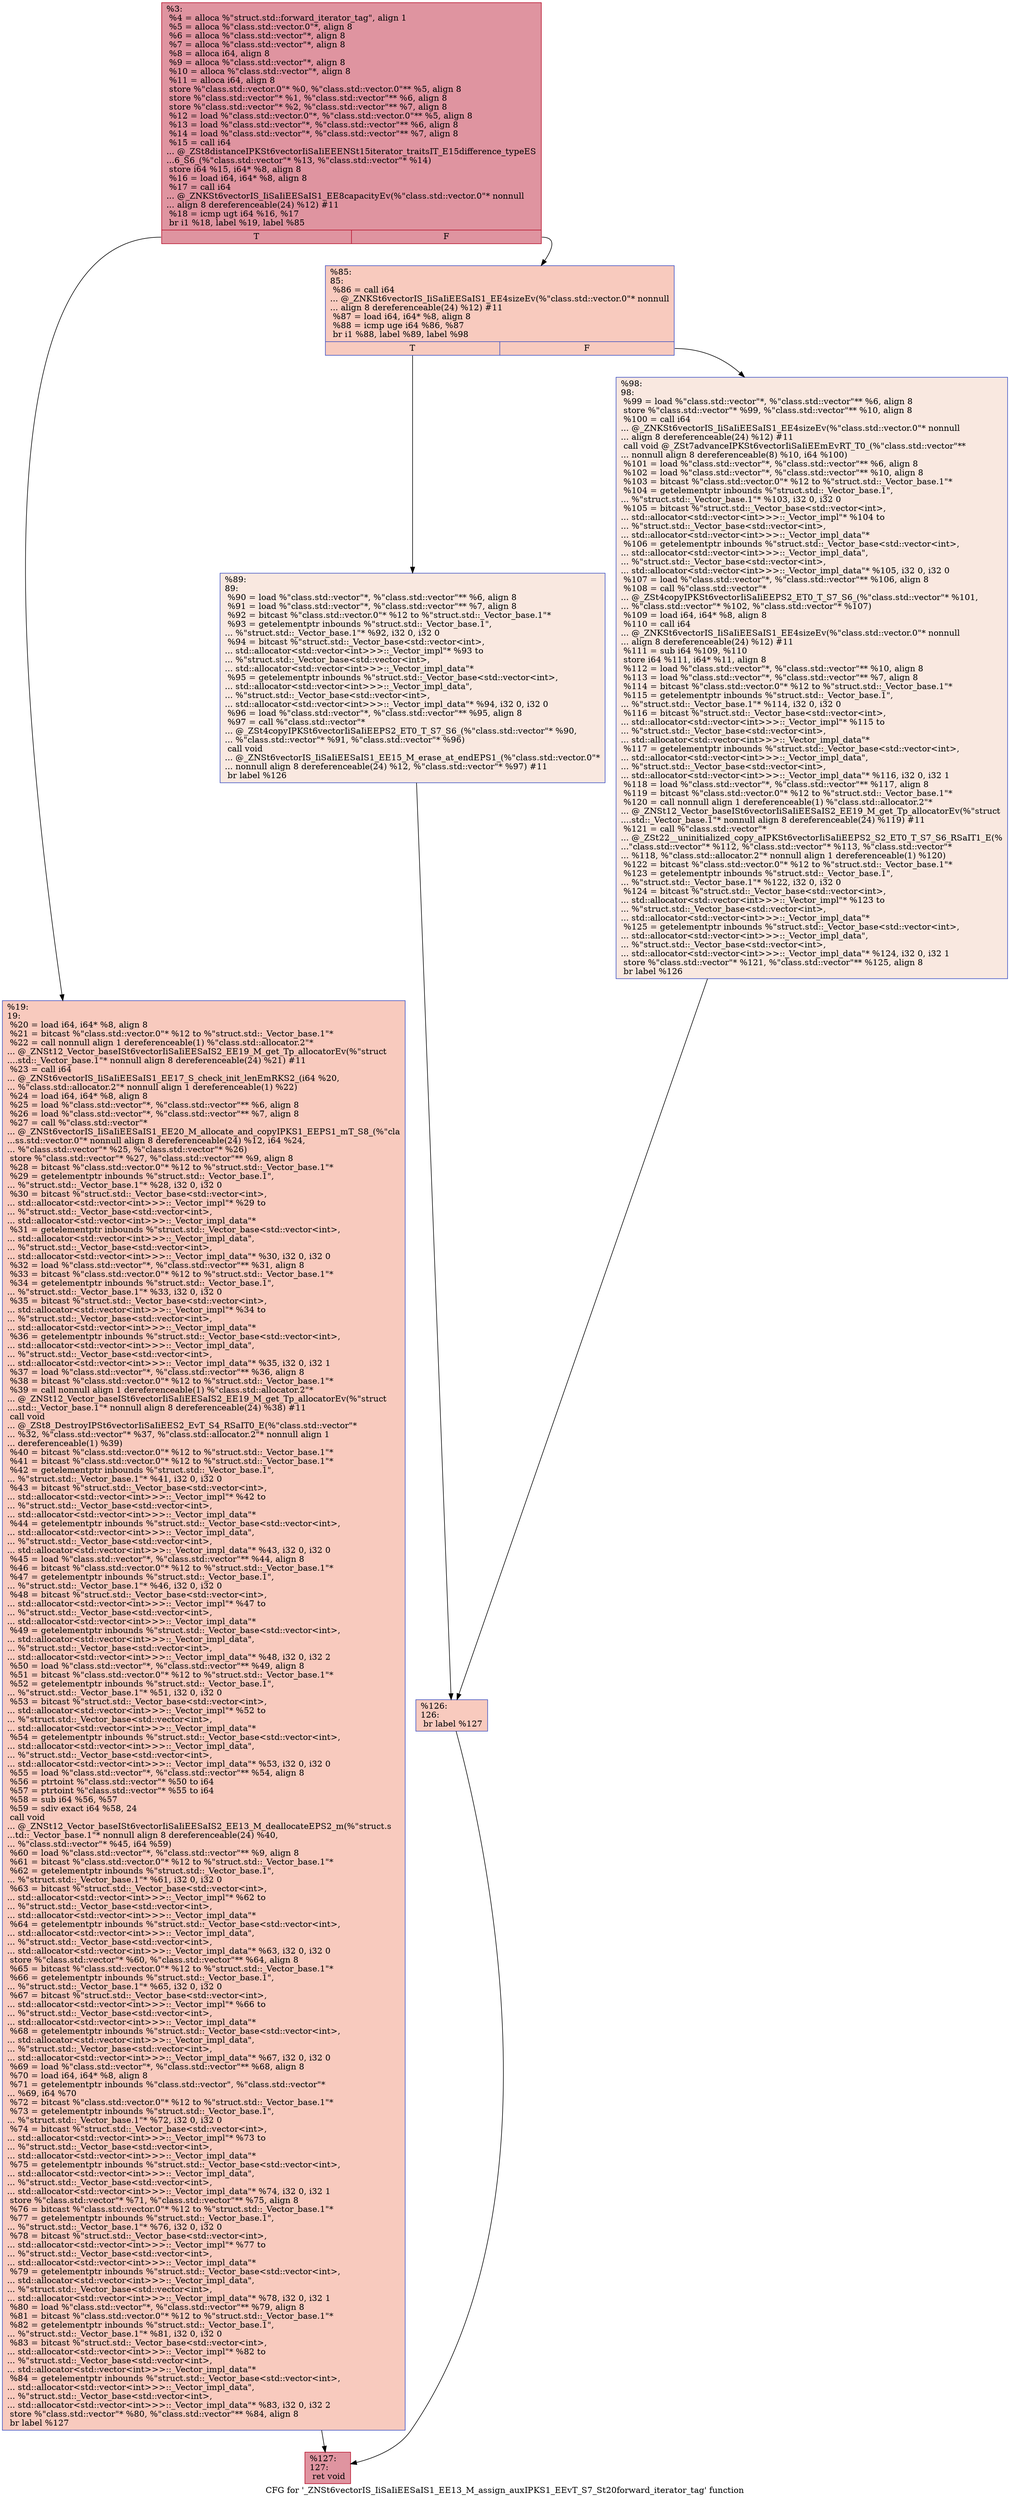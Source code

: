 digraph "CFG for '_ZNSt6vectorIS_IiSaIiEESaIS1_EE13_M_assign_auxIPKS1_EEvT_S7_St20forward_iterator_tag' function" {
	label="CFG for '_ZNSt6vectorIS_IiSaIiEESaIS1_EE13_M_assign_auxIPKS1_EEvT_S7_St20forward_iterator_tag' function";

	Node0x559aeab6da10 [shape=record,color="#b70d28ff", style=filled, fillcolor="#b70d2870",label="{%3:\l  %4 = alloca %\"struct.std::forward_iterator_tag\", align 1\l  %5 = alloca %\"class.std::vector.0\"*, align 8\l  %6 = alloca %\"class.std::vector\"*, align 8\l  %7 = alloca %\"class.std::vector\"*, align 8\l  %8 = alloca i64, align 8\l  %9 = alloca %\"class.std::vector\"*, align 8\l  %10 = alloca %\"class.std::vector\"*, align 8\l  %11 = alloca i64, align 8\l  store %\"class.std::vector.0\"* %0, %\"class.std::vector.0\"** %5, align 8\l  store %\"class.std::vector\"* %1, %\"class.std::vector\"** %6, align 8\l  store %\"class.std::vector\"* %2, %\"class.std::vector\"** %7, align 8\l  %12 = load %\"class.std::vector.0\"*, %\"class.std::vector.0\"** %5, align 8\l  %13 = load %\"class.std::vector\"*, %\"class.std::vector\"** %6, align 8\l  %14 = load %\"class.std::vector\"*, %\"class.std::vector\"** %7, align 8\l  %15 = call i64\l... @_ZSt8distanceIPKSt6vectorIiSaIiEEENSt15iterator_traitsIT_E15difference_typeES\l...6_S6_(%\"class.std::vector\"* %13, %\"class.std::vector\"* %14)\l  store i64 %15, i64* %8, align 8\l  %16 = load i64, i64* %8, align 8\l  %17 = call i64\l... @_ZNKSt6vectorIS_IiSaIiEESaIS1_EE8capacityEv(%\"class.std::vector.0\"* nonnull\l... align 8 dereferenceable(24) %12) #11\l  %18 = icmp ugt i64 %16, %17\l  br i1 %18, label %19, label %85\l|{<s0>T|<s1>F}}"];
	Node0x559aeab6da10:s0 -> Node0x559aeab6e3e0;
	Node0x559aeab6da10:s1 -> Node0x559aeab6e430;
	Node0x559aeab6e3e0 [shape=record,color="#3d50c3ff", style=filled, fillcolor="#ef886b70",label="{%19:\l19:                                               \l  %20 = load i64, i64* %8, align 8\l  %21 = bitcast %\"class.std::vector.0\"* %12 to %\"struct.std::_Vector_base.1\"*\l  %22 = call nonnull align 1 dereferenceable(1) %\"class.std::allocator.2\"*\l... @_ZNSt12_Vector_baseISt6vectorIiSaIiEESaIS2_EE19_M_get_Tp_allocatorEv(%\"struct\l....std::_Vector_base.1\"* nonnull align 8 dereferenceable(24) %21) #11\l  %23 = call i64\l... @_ZNSt6vectorIS_IiSaIiEESaIS1_EE17_S_check_init_lenEmRKS2_(i64 %20,\l... %\"class.std::allocator.2\"* nonnull align 1 dereferenceable(1) %22)\l  %24 = load i64, i64* %8, align 8\l  %25 = load %\"class.std::vector\"*, %\"class.std::vector\"** %6, align 8\l  %26 = load %\"class.std::vector\"*, %\"class.std::vector\"** %7, align 8\l  %27 = call %\"class.std::vector\"*\l... @_ZNSt6vectorIS_IiSaIiEESaIS1_EE20_M_allocate_and_copyIPKS1_EEPS1_mT_S8_(%\"cla\l...ss.std::vector.0\"* nonnull align 8 dereferenceable(24) %12, i64 %24,\l... %\"class.std::vector\"* %25, %\"class.std::vector\"* %26)\l  store %\"class.std::vector\"* %27, %\"class.std::vector\"** %9, align 8\l  %28 = bitcast %\"class.std::vector.0\"* %12 to %\"struct.std::_Vector_base.1\"*\l  %29 = getelementptr inbounds %\"struct.std::_Vector_base.1\",\l... %\"struct.std::_Vector_base.1\"* %28, i32 0, i32 0\l  %30 = bitcast %\"struct.std::_Vector_base\<std::vector\<int\>,\l... std::allocator\<std::vector\<int\>\>\>::_Vector_impl\"* %29 to\l... %\"struct.std::_Vector_base\<std::vector\<int\>,\l... std::allocator\<std::vector\<int\>\>\>::_Vector_impl_data\"*\l  %31 = getelementptr inbounds %\"struct.std::_Vector_base\<std::vector\<int\>,\l... std::allocator\<std::vector\<int\>\>\>::_Vector_impl_data\",\l... %\"struct.std::_Vector_base\<std::vector\<int\>,\l... std::allocator\<std::vector\<int\>\>\>::_Vector_impl_data\"* %30, i32 0, i32 0\l  %32 = load %\"class.std::vector\"*, %\"class.std::vector\"** %31, align 8\l  %33 = bitcast %\"class.std::vector.0\"* %12 to %\"struct.std::_Vector_base.1\"*\l  %34 = getelementptr inbounds %\"struct.std::_Vector_base.1\",\l... %\"struct.std::_Vector_base.1\"* %33, i32 0, i32 0\l  %35 = bitcast %\"struct.std::_Vector_base\<std::vector\<int\>,\l... std::allocator\<std::vector\<int\>\>\>::_Vector_impl\"* %34 to\l... %\"struct.std::_Vector_base\<std::vector\<int\>,\l... std::allocator\<std::vector\<int\>\>\>::_Vector_impl_data\"*\l  %36 = getelementptr inbounds %\"struct.std::_Vector_base\<std::vector\<int\>,\l... std::allocator\<std::vector\<int\>\>\>::_Vector_impl_data\",\l... %\"struct.std::_Vector_base\<std::vector\<int\>,\l... std::allocator\<std::vector\<int\>\>\>::_Vector_impl_data\"* %35, i32 0, i32 1\l  %37 = load %\"class.std::vector\"*, %\"class.std::vector\"** %36, align 8\l  %38 = bitcast %\"class.std::vector.0\"* %12 to %\"struct.std::_Vector_base.1\"*\l  %39 = call nonnull align 1 dereferenceable(1) %\"class.std::allocator.2\"*\l... @_ZNSt12_Vector_baseISt6vectorIiSaIiEESaIS2_EE19_M_get_Tp_allocatorEv(%\"struct\l....std::_Vector_base.1\"* nonnull align 8 dereferenceable(24) %38) #11\l  call void\l... @_ZSt8_DestroyIPSt6vectorIiSaIiEES2_EvT_S4_RSaIT0_E(%\"class.std::vector\"*\l... %32, %\"class.std::vector\"* %37, %\"class.std::allocator.2\"* nonnull align 1\l... dereferenceable(1) %39)\l  %40 = bitcast %\"class.std::vector.0\"* %12 to %\"struct.std::_Vector_base.1\"*\l  %41 = bitcast %\"class.std::vector.0\"* %12 to %\"struct.std::_Vector_base.1\"*\l  %42 = getelementptr inbounds %\"struct.std::_Vector_base.1\",\l... %\"struct.std::_Vector_base.1\"* %41, i32 0, i32 0\l  %43 = bitcast %\"struct.std::_Vector_base\<std::vector\<int\>,\l... std::allocator\<std::vector\<int\>\>\>::_Vector_impl\"* %42 to\l... %\"struct.std::_Vector_base\<std::vector\<int\>,\l... std::allocator\<std::vector\<int\>\>\>::_Vector_impl_data\"*\l  %44 = getelementptr inbounds %\"struct.std::_Vector_base\<std::vector\<int\>,\l... std::allocator\<std::vector\<int\>\>\>::_Vector_impl_data\",\l... %\"struct.std::_Vector_base\<std::vector\<int\>,\l... std::allocator\<std::vector\<int\>\>\>::_Vector_impl_data\"* %43, i32 0, i32 0\l  %45 = load %\"class.std::vector\"*, %\"class.std::vector\"** %44, align 8\l  %46 = bitcast %\"class.std::vector.0\"* %12 to %\"struct.std::_Vector_base.1\"*\l  %47 = getelementptr inbounds %\"struct.std::_Vector_base.1\",\l... %\"struct.std::_Vector_base.1\"* %46, i32 0, i32 0\l  %48 = bitcast %\"struct.std::_Vector_base\<std::vector\<int\>,\l... std::allocator\<std::vector\<int\>\>\>::_Vector_impl\"* %47 to\l... %\"struct.std::_Vector_base\<std::vector\<int\>,\l... std::allocator\<std::vector\<int\>\>\>::_Vector_impl_data\"*\l  %49 = getelementptr inbounds %\"struct.std::_Vector_base\<std::vector\<int\>,\l... std::allocator\<std::vector\<int\>\>\>::_Vector_impl_data\",\l... %\"struct.std::_Vector_base\<std::vector\<int\>,\l... std::allocator\<std::vector\<int\>\>\>::_Vector_impl_data\"* %48, i32 0, i32 2\l  %50 = load %\"class.std::vector\"*, %\"class.std::vector\"** %49, align 8\l  %51 = bitcast %\"class.std::vector.0\"* %12 to %\"struct.std::_Vector_base.1\"*\l  %52 = getelementptr inbounds %\"struct.std::_Vector_base.1\",\l... %\"struct.std::_Vector_base.1\"* %51, i32 0, i32 0\l  %53 = bitcast %\"struct.std::_Vector_base\<std::vector\<int\>,\l... std::allocator\<std::vector\<int\>\>\>::_Vector_impl\"* %52 to\l... %\"struct.std::_Vector_base\<std::vector\<int\>,\l... std::allocator\<std::vector\<int\>\>\>::_Vector_impl_data\"*\l  %54 = getelementptr inbounds %\"struct.std::_Vector_base\<std::vector\<int\>,\l... std::allocator\<std::vector\<int\>\>\>::_Vector_impl_data\",\l... %\"struct.std::_Vector_base\<std::vector\<int\>,\l... std::allocator\<std::vector\<int\>\>\>::_Vector_impl_data\"* %53, i32 0, i32 0\l  %55 = load %\"class.std::vector\"*, %\"class.std::vector\"** %54, align 8\l  %56 = ptrtoint %\"class.std::vector\"* %50 to i64\l  %57 = ptrtoint %\"class.std::vector\"* %55 to i64\l  %58 = sub i64 %56, %57\l  %59 = sdiv exact i64 %58, 24\l  call void\l... @_ZNSt12_Vector_baseISt6vectorIiSaIiEESaIS2_EE13_M_deallocateEPS2_m(%\"struct.s\l...td::_Vector_base.1\"* nonnull align 8 dereferenceable(24) %40,\l... %\"class.std::vector\"* %45, i64 %59)\l  %60 = load %\"class.std::vector\"*, %\"class.std::vector\"** %9, align 8\l  %61 = bitcast %\"class.std::vector.0\"* %12 to %\"struct.std::_Vector_base.1\"*\l  %62 = getelementptr inbounds %\"struct.std::_Vector_base.1\",\l... %\"struct.std::_Vector_base.1\"* %61, i32 0, i32 0\l  %63 = bitcast %\"struct.std::_Vector_base\<std::vector\<int\>,\l... std::allocator\<std::vector\<int\>\>\>::_Vector_impl\"* %62 to\l... %\"struct.std::_Vector_base\<std::vector\<int\>,\l... std::allocator\<std::vector\<int\>\>\>::_Vector_impl_data\"*\l  %64 = getelementptr inbounds %\"struct.std::_Vector_base\<std::vector\<int\>,\l... std::allocator\<std::vector\<int\>\>\>::_Vector_impl_data\",\l... %\"struct.std::_Vector_base\<std::vector\<int\>,\l... std::allocator\<std::vector\<int\>\>\>::_Vector_impl_data\"* %63, i32 0, i32 0\l  store %\"class.std::vector\"* %60, %\"class.std::vector\"** %64, align 8\l  %65 = bitcast %\"class.std::vector.0\"* %12 to %\"struct.std::_Vector_base.1\"*\l  %66 = getelementptr inbounds %\"struct.std::_Vector_base.1\",\l... %\"struct.std::_Vector_base.1\"* %65, i32 0, i32 0\l  %67 = bitcast %\"struct.std::_Vector_base\<std::vector\<int\>,\l... std::allocator\<std::vector\<int\>\>\>::_Vector_impl\"* %66 to\l... %\"struct.std::_Vector_base\<std::vector\<int\>,\l... std::allocator\<std::vector\<int\>\>\>::_Vector_impl_data\"*\l  %68 = getelementptr inbounds %\"struct.std::_Vector_base\<std::vector\<int\>,\l... std::allocator\<std::vector\<int\>\>\>::_Vector_impl_data\",\l... %\"struct.std::_Vector_base\<std::vector\<int\>,\l... std::allocator\<std::vector\<int\>\>\>::_Vector_impl_data\"* %67, i32 0, i32 0\l  %69 = load %\"class.std::vector\"*, %\"class.std::vector\"** %68, align 8\l  %70 = load i64, i64* %8, align 8\l  %71 = getelementptr inbounds %\"class.std::vector\", %\"class.std::vector\"*\l... %69, i64 %70\l  %72 = bitcast %\"class.std::vector.0\"* %12 to %\"struct.std::_Vector_base.1\"*\l  %73 = getelementptr inbounds %\"struct.std::_Vector_base.1\",\l... %\"struct.std::_Vector_base.1\"* %72, i32 0, i32 0\l  %74 = bitcast %\"struct.std::_Vector_base\<std::vector\<int\>,\l... std::allocator\<std::vector\<int\>\>\>::_Vector_impl\"* %73 to\l... %\"struct.std::_Vector_base\<std::vector\<int\>,\l... std::allocator\<std::vector\<int\>\>\>::_Vector_impl_data\"*\l  %75 = getelementptr inbounds %\"struct.std::_Vector_base\<std::vector\<int\>,\l... std::allocator\<std::vector\<int\>\>\>::_Vector_impl_data\",\l... %\"struct.std::_Vector_base\<std::vector\<int\>,\l... std::allocator\<std::vector\<int\>\>\>::_Vector_impl_data\"* %74, i32 0, i32 1\l  store %\"class.std::vector\"* %71, %\"class.std::vector\"** %75, align 8\l  %76 = bitcast %\"class.std::vector.0\"* %12 to %\"struct.std::_Vector_base.1\"*\l  %77 = getelementptr inbounds %\"struct.std::_Vector_base.1\",\l... %\"struct.std::_Vector_base.1\"* %76, i32 0, i32 0\l  %78 = bitcast %\"struct.std::_Vector_base\<std::vector\<int\>,\l... std::allocator\<std::vector\<int\>\>\>::_Vector_impl\"* %77 to\l... %\"struct.std::_Vector_base\<std::vector\<int\>,\l... std::allocator\<std::vector\<int\>\>\>::_Vector_impl_data\"*\l  %79 = getelementptr inbounds %\"struct.std::_Vector_base\<std::vector\<int\>,\l... std::allocator\<std::vector\<int\>\>\>::_Vector_impl_data\",\l... %\"struct.std::_Vector_base\<std::vector\<int\>,\l... std::allocator\<std::vector\<int\>\>\>::_Vector_impl_data\"* %78, i32 0, i32 1\l  %80 = load %\"class.std::vector\"*, %\"class.std::vector\"** %79, align 8\l  %81 = bitcast %\"class.std::vector.0\"* %12 to %\"struct.std::_Vector_base.1\"*\l  %82 = getelementptr inbounds %\"struct.std::_Vector_base.1\",\l... %\"struct.std::_Vector_base.1\"* %81, i32 0, i32 0\l  %83 = bitcast %\"struct.std::_Vector_base\<std::vector\<int\>,\l... std::allocator\<std::vector\<int\>\>\>::_Vector_impl\"* %82 to\l... %\"struct.std::_Vector_base\<std::vector\<int\>,\l... std::allocator\<std::vector\<int\>\>\>::_Vector_impl_data\"*\l  %84 = getelementptr inbounds %\"struct.std::_Vector_base\<std::vector\<int\>,\l... std::allocator\<std::vector\<int\>\>\>::_Vector_impl_data\",\l... %\"struct.std::_Vector_base\<std::vector\<int\>,\l... std::allocator\<std::vector\<int\>\>\>::_Vector_impl_data\"* %83, i32 0, i32 2\l  store %\"class.std::vector\"* %80, %\"class.std::vector\"** %84, align 8\l  br label %127\l}"];
	Node0x559aeab6e3e0 -> Node0x559aeab6ff90;
	Node0x559aeab6e430 [shape=record,color="#3d50c3ff", style=filled, fillcolor="#ef886b70",label="{%85:\l85:                                               \l  %86 = call i64\l... @_ZNKSt6vectorIS_IiSaIiEESaIS1_EE4sizeEv(%\"class.std::vector.0\"* nonnull\l... align 8 dereferenceable(24) %12) #11\l  %87 = load i64, i64* %8, align 8\l  %88 = icmp uge i64 %86, %87\l  br i1 %88, label %89, label %98\l|{<s0>T|<s1>F}}"];
	Node0x559aeab6e430:s0 -> Node0x559aeab71360;
	Node0x559aeab6e430:s1 -> Node0x559aeab713b0;
	Node0x559aeab71360 [shape=record,color="#3d50c3ff", style=filled, fillcolor="#f1ccb870",label="{%89:\l89:                                               \l  %90 = load %\"class.std::vector\"*, %\"class.std::vector\"** %6, align 8\l  %91 = load %\"class.std::vector\"*, %\"class.std::vector\"** %7, align 8\l  %92 = bitcast %\"class.std::vector.0\"* %12 to %\"struct.std::_Vector_base.1\"*\l  %93 = getelementptr inbounds %\"struct.std::_Vector_base.1\",\l... %\"struct.std::_Vector_base.1\"* %92, i32 0, i32 0\l  %94 = bitcast %\"struct.std::_Vector_base\<std::vector\<int\>,\l... std::allocator\<std::vector\<int\>\>\>::_Vector_impl\"* %93 to\l... %\"struct.std::_Vector_base\<std::vector\<int\>,\l... std::allocator\<std::vector\<int\>\>\>::_Vector_impl_data\"*\l  %95 = getelementptr inbounds %\"struct.std::_Vector_base\<std::vector\<int\>,\l... std::allocator\<std::vector\<int\>\>\>::_Vector_impl_data\",\l... %\"struct.std::_Vector_base\<std::vector\<int\>,\l... std::allocator\<std::vector\<int\>\>\>::_Vector_impl_data\"* %94, i32 0, i32 0\l  %96 = load %\"class.std::vector\"*, %\"class.std::vector\"** %95, align 8\l  %97 = call %\"class.std::vector\"*\l... @_ZSt4copyIPKSt6vectorIiSaIiEEPS2_ET0_T_S7_S6_(%\"class.std::vector\"* %90,\l... %\"class.std::vector\"* %91, %\"class.std::vector\"* %96)\l  call void\l... @_ZNSt6vectorIS_IiSaIiEESaIS1_EE15_M_erase_at_endEPS1_(%\"class.std::vector.0\"*\l... nonnull align 8 dereferenceable(24) %12, %\"class.std::vector\"* %97) #11\l  br label %126\l}"];
	Node0x559aeab71360 -> Node0x559aeab71c30;
	Node0x559aeab713b0 [shape=record,color="#3d50c3ff", style=filled, fillcolor="#f1ccb870",label="{%98:\l98:                                               \l  %99 = load %\"class.std::vector\"*, %\"class.std::vector\"** %6, align 8\l  store %\"class.std::vector\"* %99, %\"class.std::vector\"** %10, align 8\l  %100 = call i64\l... @_ZNKSt6vectorIS_IiSaIiEESaIS1_EE4sizeEv(%\"class.std::vector.0\"* nonnull\l... align 8 dereferenceable(24) %12) #11\l  call void @_ZSt7advanceIPKSt6vectorIiSaIiEEmEvRT_T0_(%\"class.std::vector\"**\l... nonnull align 8 dereferenceable(8) %10, i64 %100)\l  %101 = load %\"class.std::vector\"*, %\"class.std::vector\"** %6, align 8\l  %102 = load %\"class.std::vector\"*, %\"class.std::vector\"** %10, align 8\l  %103 = bitcast %\"class.std::vector.0\"* %12 to %\"struct.std::_Vector_base.1\"*\l  %104 = getelementptr inbounds %\"struct.std::_Vector_base.1\",\l... %\"struct.std::_Vector_base.1\"* %103, i32 0, i32 0\l  %105 = bitcast %\"struct.std::_Vector_base\<std::vector\<int\>,\l... std::allocator\<std::vector\<int\>\>\>::_Vector_impl\"* %104 to\l... %\"struct.std::_Vector_base\<std::vector\<int\>,\l... std::allocator\<std::vector\<int\>\>\>::_Vector_impl_data\"*\l  %106 = getelementptr inbounds %\"struct.std::_Vector_base\<std::vector\<int\>,\l... std::allocator\<std::vector\<int\>\>\>::_Vector_impl_data\",\l... %\"struct.std::_Vector_base\<std::vector\<int\>,\l... std::allocator\<std::vector\<int\>\>\>::_Vector_impl_data\"* %105, i32 0, i32 0\l  %107 = load %\"class.std::vector\"*, %\"class.std::vector\"** %106, align 8\l  %108 = call %\"class.std::vector\"*\l... @_ZSt4copyIPKSt6vectorIiSaIiEEPS2_ET0_T_S7_S6_(%\"class.std::vector\"* %101,\l... %\"class.std::vector\"* %102, %\"class.std::vector\"* %107)\l  %109 = load i64, i64* %8, align 8\l  %110 = call i64\l... @_ZNKSt6vectorIS_IiSaIiEESaIS1_EE4sizeEv(%\"class.std::vector.0\"* nonnull\l... align 8 dereferenceable(24) %12) #11\l  %111 = sub i64 %109, %110\l  store i64 %111, i64* %11, align 8\l  %112 = load %\"class.std::vector\"*, %\"class.std::vector\"** %10, align 8\l  %113 = load %\"class.std::vector\"*, %\"class.std::vector\"** %7, align 8\l  %114 = bitcast %\"class.std::vector.0\"* %12 to %\"struct.std::_Vector_base.1\"*\l  %115 = getelementptr inbounds %\"struct.std::_Vector_base.1\",\l... %\"struct.std::_Vector_base.1\"* %114, i32 0, i32 0\l  %116 = bitcast %\"struct.std::_Vector_base\<std::vector\<int\>,\l... std::allocator\<std::vector\<int\>\>\>::_Vector_impl\"* %115 to\l... %\"struct.std::_Vector_base\<std::vector\<int\>,\l... std::allocator\<std::vector\<int\>\>\>::_Vector_impl_data\"*\l  %117 = getelementptr inbounds %\"struct.std::_Vector_base\<std::vector\<int\>,\l... std::allocator\<std::vector\<int\>\>\>::_Vector_impl_data\",\l... %\"struct.std::_Vector_base\<std::vector\<int\>,\l... std::allocator\<std::vector\<int\>\>\>::_Vector_impl_data\"* %116, i32 0, i32 1\l  %118 = load %\"class.std::vector\"*, %\"class.std::vector\"** %117, align 8\l  %119 = bitcast %\"class.std::vector.0\"* %12 to %\"struct.std::_Vector_base.1\"*\l  %120 = call nonnull align 1 dereferenceable(1) %\"class.std::allocator.2\"*\l... @_ZNSt12_Vector_baseISt6vectorIiSaIiEESaIS2_EE19_M_get_Tp_allocatorEv(%\"struct\l....std::_Vector_base.1\"* nonnull align 8 dereferenceable(24) %119) #11\l  %121 = call %\"class.std::vector\"*\l... @_ZSt22__uninitialized_copy_aIPKSt6vectorIiSaIiEEPS2_S2_ET0_T_S7_S6_RSaIT1_E(%\l...\"class.std::vector\"* %112, %\"class.std::vector\"* %113, %\"class.std::vector\"*\l... %118, %\"class.std::allocator.2\"* nonnull align 1 dereferenceable(1) %120)\l  %122 = bitcast %\"class.std::vector.0\"* %12 to %\"struct.std::_Vector_base.1\"*\l  %123 = getelementptr inbounds %\"struct.std::_Vector_base.1\",\l... %\"struct.std::_Vector_base.1\"* %122, i32 0, i32 0\l  %124 = bitcast %\"struct.std::_Vector_base\<std::vector\<int\>,\l... std::allocator\<std::vector\<int\>\>\>::_Vector_impl\"* %123 to\l... %\"struct.std::_Vector_base\<std::vector\<int\>,\l... std::allocator\<std::vector\<int\>\>\>::_Vector_impl_data\"*\l  %125 = getelementptr inbounds %\"struct.std::_Vector_base\<std::vector\<int\>,\l... std::allocator\<std::vector\<int\>\>\>::_Vector_impl_data\",\l... %\"struct.std::_Vector_base\<std::vector\<int\>,\l... std::allocator\<std::vector\<int\>\>\>::_Vector_impl_data\"* %124, i32 0, i32 1\l  store %\"class.std::vector\"* %121, %\"class.std::vector\"** %125, align 8\l  br label %126\l}"];
	Node0x559aeab713b0 -> Node0x559aeab71c30;
	Node0x559aeab71c30 [shape=record,color="#3d50c3ff", style=filled, fillcolor="#ef886b70",label="{%126:\l126:                                              \l  br label %127\l}"];
	Node0x559aeab71c30 -> Node0x559aeab6ff90;
	Node0x559aeab6ff90 [shape=record,color="#b70d28ff", style=filled, fillcolor="#b70d2870",label="{%127:\l127:                                              \l  ret void\l}"];
}

